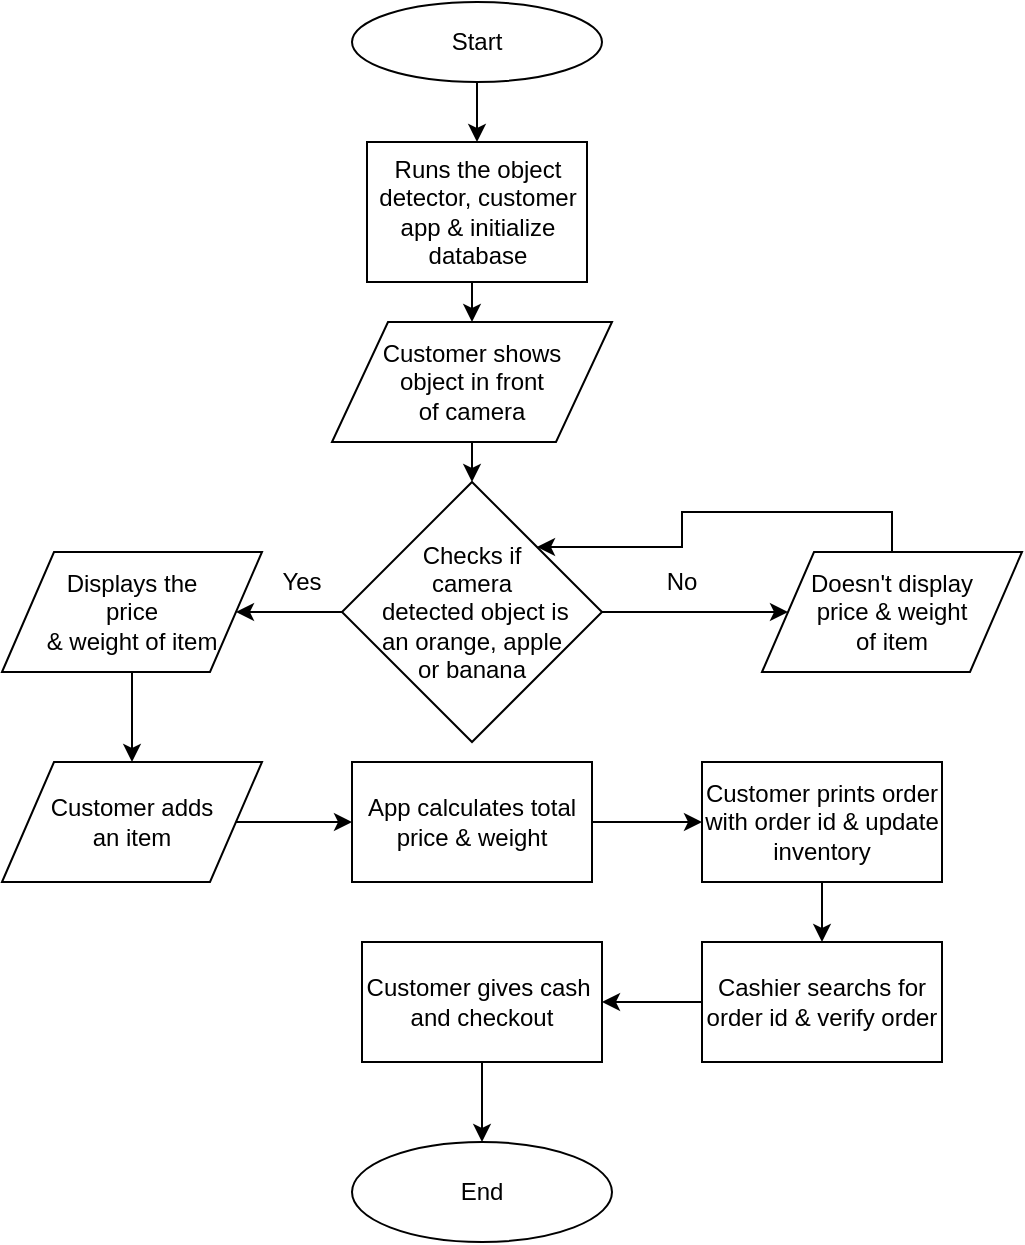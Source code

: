 <mxfile version="12.7.9" type="device"><diagram id="PSW-4VIZwLW0JlKrrF3Y" name="Page-1"><mxGraphModel dx="868" dy="450" grid="1" gridSize="10" guides="1" tooltips="1" connect="1" arrows="1" fold="1" page="1" pageScale="1" pageWidth="850" pageHeight="1100" math="0" shadow="0"><root><mxCell id="0"/><mxCell id="1" parent="0"/><mxCell id="rtbbp6o1KlJrqNnwc9qt-3" style="edgeStyle=orthogonalEdgeStyle;rounded=0;orthogonalLoop=1;jettySize=auto;html=1;entryX=0.5;entryY=0;entryDx=0;entryDy=0;" parent="1" source="rtbbp6o1KlJrqNnwc9qt-1" target="rtbbp6o1KlJrqNnwc9qt-2" edge="1"><mxGeometry relative="1" as="geometry"/></mxCell><mxCell id="rtbbp6o1KlJrqNnwc9qt-1" value="Start" style="ellipse;whiteSpace=wrap;html=1;" parent="1" vertex="1"><mxGeometry x="365" y="20" width="125" height="40" as="geometry"/></mxCell><mxCell id="rtbbp6o1KlJrqNnwc9qt-18" style="edgeStyle=orthogonalEdgeStyle;rounded=0;orthogonalLoop=1;jettySize=auto;html=1;exitX=0.5;exitY=1;exitDx=0;exitDy=0;entryX=0.5;entryY=0;entryDx=0;entryDy=0;" parent="1" source="rtbbp6o1KlJrqNnwc9qt-2" target="rtbbp6o1KlJrqNnwc9qt-17" edge="1"><mxGeometry relative="1" as="geometry"/></mxCell><mxCell id="rtbbp6o1KlJrqNnwc9qt-2" value="Runs the object detector, customer app &amp;amp; initialize database" style="rounded=0;whiteSpace=wrap;html=1;" parent="1" vertex="1"><mxGeometry x="372.5" y="90" width="110" height="70" as="geometry"/></mxCell><mxCell id="rtbbp6o1KlJrqNnwc9qt-11" style="edgeStyle=orthogonalEdgeStyle;rounded=0;orthogonalLoop=1;jettySize=auto;html=1;exitX=1;exitY=0.5;exitDx=0;exitDy=0;entryX=0;entryY=0.5;entryDx=0;entryDy=0;" parent="1" source="rtbbp6o1KlJrqNnwc9qt-7" target="rtbbp6o1KlJrqNnwc9qt-10" edge="1"><mxGeometry relative="1" as="geometry"/></mxCell><mxCell id="rtbbp6o1KlJrqNnwc9qt-15" style="edgeStyle=orthogonalEdgeStyle;rounded=0;orthogonalLoop=1;jettySize=auto;html=1;exitX=0;exitY=0.5;exitDx=0;exitDy=0;entryX=1;entryY=0.5;entryDx=0;entryDy=0;" parent="1" source="rtbbp6o1KlJrqNnwc9qt-7" target="rtbbp6o1KlJrqNnwc9qt-13" edge="1"><mxGeometry relative="1" as="geometry"/></mxCell><mxCell id="rtbbp6o1KlJrqNnwc9qt-7" value="Checks if &lt;br&gt;camera&lt;br&gt;&amp;nbsp;detected object is &lt;br&gt;an orange, apple &lt;br&gt;or banana" style="rhombus;whiteSpace=wrap;html=1;" parent="1" vertex="1"><mxGeometry x="360" y="260" width="130" height="130" as="geometry"/></mxCell><mxCell id="rtbbp6o1KlJrqNnwc9qt-14" style="edgeStyle=orthogonalEdgeStyle;rounded=0;orthogonalLoop=1;jettySize=auto;html=1;exitX=0.5;exitY=0;exitDx=0;exitDy=0;entryX=1;entryY=0;entryDx=0;entryDy=0;" parent="1" source="rtbbp6o1KlJrqNnwc9qt-10" target="rtbbp6o1KlJrqNnwc9qt-7" edge="1"><mxGeometry relative="1" as="geometry"/></mxCell><mxCell id="rtbbp6o1KlJrqNnwc9qt-10" value="Doesn't display&lt;br&gt;price &amp;amp; weight&lt;br&gt;of item" style="shape=parallelogram;perimeter=parallelogramPerimeter;whiteSpace=wrap;html=1;" parent="1" vertex="1"><mxGeometry x="570" y="295" width="130" height="60" as="geometry"/></mxCell><mxCell id="rtbbp6o1KlJrqNnwc9qt-12" value="No" style="text;html=1;strokeColor=none;fillColor=none;align=center;verticalAlign=middle;whiteSpace=wrap;rounded=0;" parent="1" vertex="1"><mxGeometry x="510" y="300" width="40" height="20" as="geometry"/></mxCell><mxCell id="rtbbp6o1KlJrqNnwc9qt-21" style="edgeStyle=orthogonalEdgeStyle;rounded=0;orthogonalLoop=1;jettySize=auto;html=1;exitX=0.5;exitY=1;exitDx=0;exitDy=0;entryX=0.5;entryY=0;entryDx=0;entryDy=0;" parent="1" source="rtbbp6o1KlJrqNnwc9qt-13" target="rtbbp6o1KlJrqNnwc9qt-20" edge="1"><mxGeometry relative="1" as="geometry"/></mxCell><mxCell id="rtbbp6o1KlJrqNnwc9qt-13" value="Displays the &lt;br&gt;price&lt;br&gt;&amp;amp; weight of item" style="shape=parallelogram;perimeter=parallelogramPerimeter;whiteSpace=wrap;html=1;" parent="1" vertex="1"><mxGeometry x="190" y="295" width="130" height="60" as="geometry"/></mxCell><mxCell id="rtbbp6o1KlJrqNnwc9qt-16" value="Yes" style="text;html=1;strokeColor=none;fillColor=none;align=center;verticalAlign=middle;whiteSpace=wrap;rounded=0;" parent="1" vertex="1"><mxGeometry x="320" y="300" width="40" height="20" as="geometry"/></mxCell><mxCell id="rtbbp6o1KlJrqNnwc9qt-19" style="edgeStyle=orthogonalEdgeStyle;rounded=0;orthogonalLoop=1;jettySize=auto;html=1;exitX=0.5;exitY=1;exitDx=0;exitDy=0;entryX=0.5;entryY=0;entryDx=0;entryDy=0;" parent="1" source="rtbbp6o1KlJrqNnwc9qt-17" target="rtbbp6o1KlJrqNnwc9qt-7" edge="1"><mxGeometry relative="1" as="geometry"/></mxCell><mxCell id="rtbbp6o1KlJrqNnwc9qt-17" value="Customer shows&lt;br&gt;object in front &lt;br&gt;of camera" style="shape=parallelogram;perimeter=parallelogramPerimeter;whiteSpace=wrap;html=1;" parent="1" vertex="1"><mxGeometry x="355" y="180" width="140" height="60" as="geometry"/></mxCell><mxCell id="rtbbp6o1KlJrqNnwc9qt-23" style="edgeStyle=orthogonalEdgeStyle;rounded=0;orthogonalLoop=1;jettySize=auto;html=1;entryX=0;entryY=0.5;entryDx=0;entryDy=0;" parent="1" source="rtbbp6o1KlJrqNnwc9qt-20" target="rtbbp6o1KlJrqNnwc9qt-22" edge="1"><mxGeometry relative="1" as="geometry"/></mxCell><mxCell id="rtbbp6o1KlJrqNnwc9qt-20" value="Customer adds&lt;br&gt;an item" style="shape=parallelogram;perimeter=parallelogramPerimeter;whiteSpace=wrap;html=1;" parent="1" vertex="1"><mxGeometry x="190" y="400" width="130" height="60" as="geometry"/></mxCell><mxCell id="rtbbp6o1KlJrqNnwc9qt-25" style="edgeStyle=orthogonalEdgeStyle;rounded=0;orthogonalLoop=1;jettySize=auto;html=1;exitX=1;exitY=0.5;exitDx=0;exitDy=0;entryX=0;entryY=0.5;entryDx=0;entryDy=0;" parent="1" source="rtbbp6o1KlJrqNnwc9qt-22" target="rtbbp6o1KlJrqNnwc9qt-24" edge="1"><mxGeometry relative="1" as="geometry"/></mxCell><mxCell id="rtbbp6o1KlJrqNnwc9qt-22" value="App calculates total&lt;br&gt;price &amp;amp; weight" style="rounded=0;whiteSpace=wrap;html=1;" parent="1" vertex="1"><mxGeometry x="365" y="400" width="120" height="60" as="geometry"/></mxCell><mxCell id="rtbbp6o1KlJrqNnwc9qt-27" style="edgeStyle=orthogonalEdgeStyle;rounded=0;orthogonalLoop=1;jettySize=auto;html=1;exitX=0.5;exitY=1;exitDx=0;exitDy=0;entryX=0.5;entryY=0;entryDx=0;entryDy=0;" parent="1" source="rtbbp6o1KlJrqNnwc9qt-24" target="rtbbp6o1KlJrqNnwc9qt-26" edge="1"><mxGeometry relative="1" as="geometry"/></mxCell><mxCell id="rtbbp6o1KlJrqNnwc9qt-24" value="Customer prints order&lt;br&gt;with order id &amp;amp; update inventory" style="rounded=0;whiteSpace=wrap;html=1;" parent="1" vertex="1"><mxGeometry x="540" y="400" width="120" height="60" as="geometry"/></mxCell><mxCell id="rtbbp6o1KlJrqNnwc9qt-28" style="edgeStyle=orthogonalEdgeStyle;rounded=0;orthogonalLoop=1;jettySize=auto;html=1;exitX=0;exitY=0.5;exitDx=0;exitDy=0;" parent="1" source="rtbbp6o1KlJrqNnwc9qt-26" edge="1"><mxGeometry relative="1" as="geometry"><mxPoint x="490" y="520" as="targetPoint"/></mxGeometry></mxCell><mxCell id="rtbbp6o1KlJrqNnwc9qt-26" value="Cashier searchs for order id &amp;amp; verify order" style="rounded=0;whiteSpace=wrap;html=1;" parent="1" vertex="1"><mxGeometry x="540" y="490" width="120" height="60" as="geometry"/></mxCell><mxCell id="rtbbp6o1KlJrqNnwc9qt-30" style="edgeStyle=orthogonalEdgeStyle;rounded=0;orthogonalLoop=1;jettySize=auto;html=1;exitX=0.5;exitY=1;exitDx=0;exitDy=0;" parent="1" source="rtbbp6o1KlJrqNnwc9qt-29" edge="1"><mxGeometry relative="1" as="geometry"><mxPoint x="430" y="590" as="targetPoint"/></mxGeometry></mxCell><mxCell id="rtbbp6o1KlJrqNnwc9qt-29" value="Customer gives cash&amp;nbsp;&lt;br&gt;and checkout" style="rounded=0;whiteSpace=wrap;html=1;" parent="1" vertex="1"><mxGeometry x="370" y="490" width="120" height="60" as="geometry"/></mxCell><mxCell id="rtbbp6o1KlJrqNnwc9qt-32" value="End" style="ellipse;whiteSpace=wrap;html=1;" parent="1" vertex="1"><mxGeometry x="365" y="590" width="130" height="50" as="geometry"/></mxCell></root></mxGraphModel></diagram></mxfile>